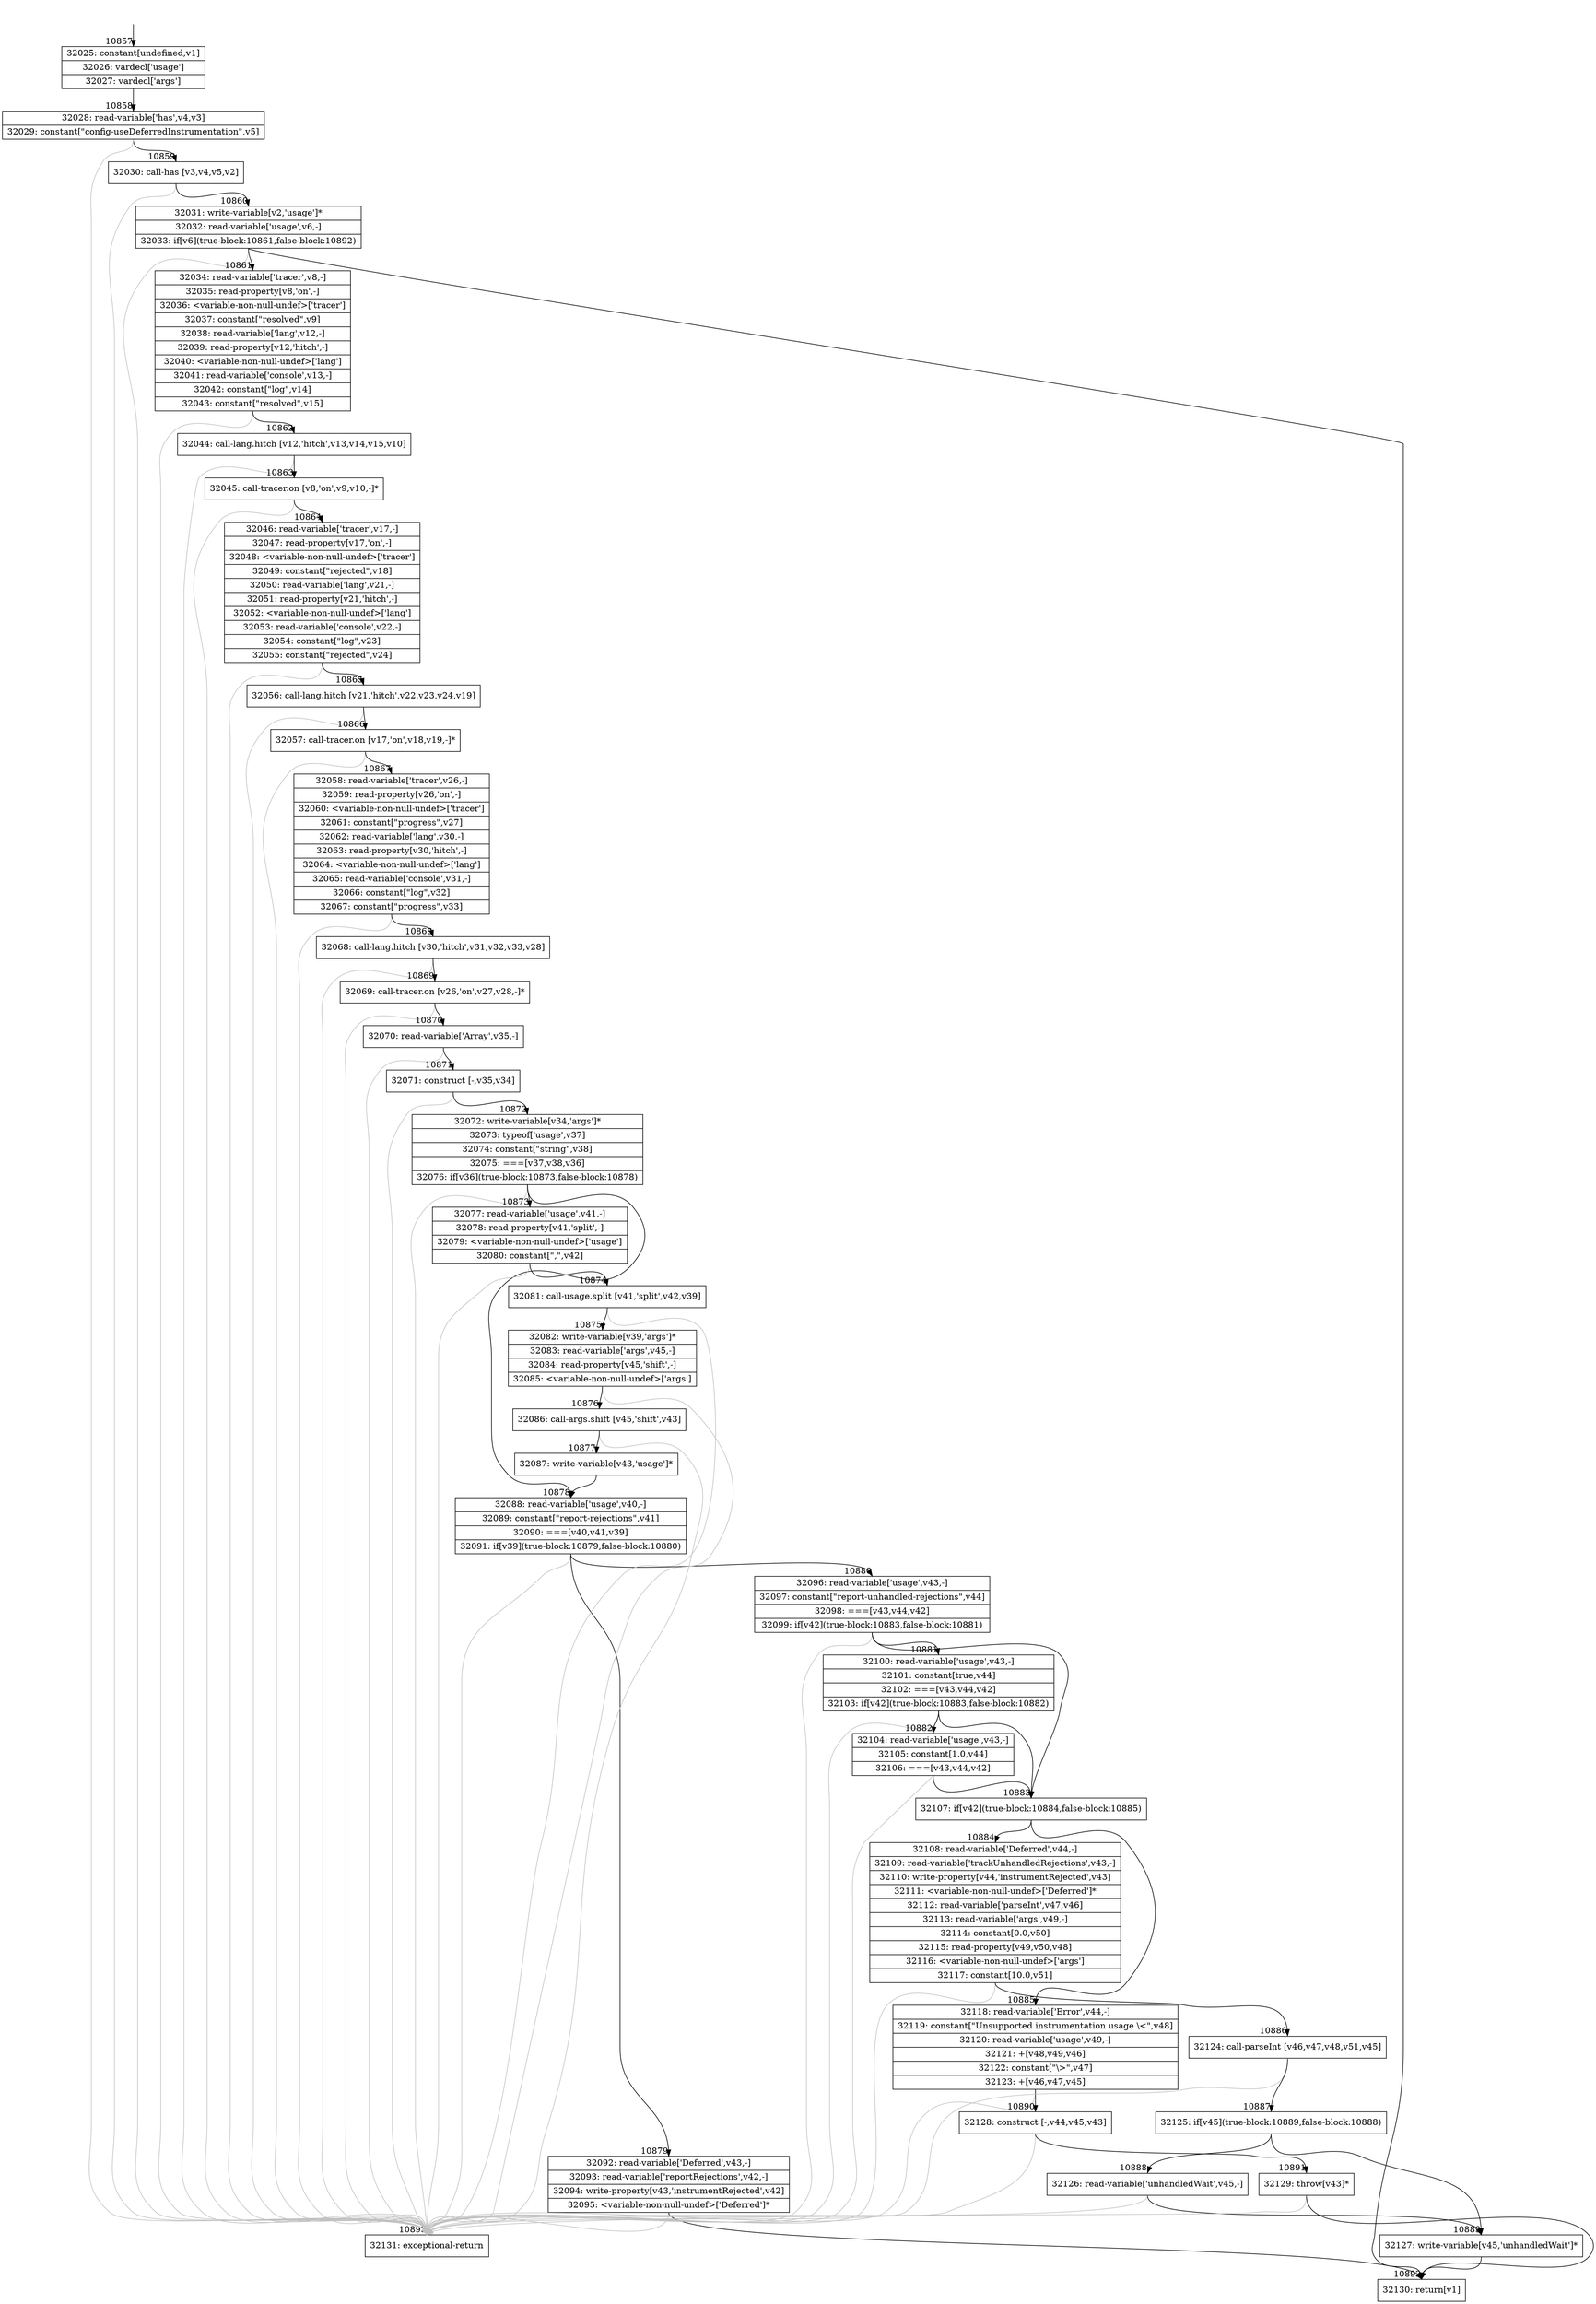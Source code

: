 digraph {
rankdir="TD"
BB_entry796[shape=none,label=""];
BB_entry796 -> BB10857 [tailport=s, headport=n, headlabel="    10857"]
BB10857 [shape=record label="{32025: constant[undefined,v1]|32026: vardecl['usage']|32027: vardecl['args']}" ] 
BB10857 -> BB10858 [tailport=s, headport=n, headlabel="      10858"]
BB10858 [shape=record label="{32028: read-variable['has',v4,v3]|32029: constant[\"config-useDeferredInstrumentation\",v5]}" ] 
BB10858 -> BB10859 [tailport=s, headport=n, headlabel="      10859"]
BB10858 -> BB10893 [tailport=s, headport=n, color=gray, headlabel="      10893"]
BB10859 [shape=record label="{32030: call-has [v3,v4,v5,v2]}" ] 
BB10859 -> BB10860 [tailport=s, headport=n, headlabel="      10860"]
BB10859 -> BB10893 [tailport=s, headport=n, color=gray]
BB10860 [shape=record label="{32031: write-variable[v2,'usage']*|32032: read-variable['usage',v6,-]|32033: if[v6](true-block:10861,false-block:10892)}" ] 
BB10860 -> BB10861 [tailport=s, headport=n, headlabel="      10861"]
BB10860 -> BB10892 [tailport=s, headport=n, headlabel="      10892"]
BB10860 -> BB10893 [tailport=s, headport=n, color=gray]
BB10861 [shape=record label="{32034: read-variable['tracer',v8,-]|32035: read-property[v8,'on',-]|32036: \<variable-non-null-undef\>['tracer']|32037: constant[\"resolved\",v9]|32038: read-variable['lang',v12,-]|32039: read-property[v12,'hitch',-]|32040: \<variable-non-null-undef\>['lang']|32041: read-variable['console',v13,-]|32042: constant[\"log\",v14]|32043: constant[\"resolved\",v15]}" ] 
BB10861 -> BB10862 [tailport=s, headport=n, headlabel="      10862"]
BB10861 -> BB10893 [tailport=s, headport=n, color=gray]
BB10862 [shape=record label="{32044: call-lang.hitch [v12,'hitch',v13,v14,v15,v10]}" ] 
BB10862 -> BB10863 [tailport=s, headport=n, headlabel="      10863"]
BB10862 -> BB10893 [tailport=s, headport=n, color=gray]
BB10863 [shape=record label="{32045: call-tracer.on [v8,'on',v9,v10,-]*}" ] 
BB10863 -> BB10864 [tailport=s, headport=n, headlabel="      10864"]
BB10863 -> BB10893 [tailport=s, headport=n, color=gray]
BB10864 [shape=record label="{32046: read-variable['tracer',v17,-]|32047: read-property[v17,'on',-]|32048: \<variable-non-null-undef\>['tracer']|32049: constant[\"rejected\",v18]|32050: read-variable['lang',v21,-]|32051: read-property[v21,'hitch',-]|32052: \<variable-non-null-undef\>['lang']|32053: read-variable['console',v22,-]|32054: constant[\"log\",v23]|32055: constant[\"rejected\",v24]}" ] 
BB10864 -> BB10865 [tailport=s, headport=n, headlabel="      10865"]
BB10864 -> BB10893 [tailport=s, headport=n, color=gray]
BB10865 [shape=record label="{32056: call-lang.hitch [v21,'hitch',v22,v23,v24,v19]}" ] 
BB10865 -> BB10866 [tailport=s, headport=n, headlabel="      10866"]
BB10865 -> BB10893 [tailport=s, headport=n, color=gray]
BB10866 [shape=record label="{32057: call-tracer.on [v17,'on',v18,v19,-]*}" ] 
BB10866 -> BB10867 [tailport=s, headport=n, headlabel="      10867"]
BB10866 -> BB10893 [tailport=s, headport=n, color=gray]
BB10867 [shape=record label="{32058: read-variable['tracer',v26,-]|32059: read-property[v26,'on',-]|32060: \<variable-non-null-undef\>['tracer']|32061: constant[\"progress\",v27]|32062: read-variable['lang',v30,-]|32063: read-property[v30,'hitch',-]|32064: \<variable-non-null-undef\>['lang']|32065: read-variable['console',v31,-]|32066: constant[\"log\",v32]|32067: constant[\"progress\",v33]}" ] 
BB10867 -> BB10868 [tailport=s, headport=n, headlabel="      10868"]
BB10867 -> BB10893 [tailport=s, headport=n, color=gray]
BB10868 [shape=record label="{32068: call-lang.hitch [v30,'hitch',v31,v32,v33,v28]}" ] 
BB10868 -> BB10869 [tailport=s, headport=n, headlabel="      10869"]
BB10868 -> BB10893 [tailport=s, headport=n, color=gray]
BB10869 [shape=record label="{32069: call-tracer.on [v26,'on',v27,v28,-]*}" ] 
BB10869 -> BB10870 [tailport=s, headport=n, headlabel="      10870"]
BB10869 -> BB10893 [tailport=s, headport=n, color=gray]
BB10870 [shape=record label="{32070: read-variable['Array',v35,-]}" ] 
BB10870 -> BB10871 [tailport=s, headport=n, headlabel="      10871"]
BB10870 -> BB10893 [tailport=s, headport=n, color=gray]
BB10871 [shape=record label="{32071: construct [-,v35,v34]}" ] 
BB10871 -> BB10872 [tailport=s, headport=n, headlabel="      10872"]
BB10871 -> BB10893 [tailport=s, headport=n, color=gray]
BB10872 [shape=record label="{32072: write-variable[v34,'args']*|32073: typeof['usage',v37]|32074: constant[\"string\",v38]|32075: ===[v37,v38,v36]|32076: if[v36](true-block:10873,false-block:10878)}" ] 
BB10872 -> BB10873 [tailport=s, headport=n, headlabel="      10873"]
BB10872 -> BB10878 [tailport=s, headport=n, headlabel="      10878"]
BB10872 -> BB10893 [tailport=s, headport=n, color=gray]
BB10873 [shape=record label="{32077: read-variable['usage',v41,-]|32078: read-property[v41,'split',-]|32079: \<variable-non-null-undef\>['usage']|32080: constant[\",\",v42]}" ] 
BB10873 -> BB10874 [tailport=s, headport=n, headlabel="      10874"]
BB10873 -> BB10893 [tailport=s, headport=n, color=gray]
BB10874 [shape=record label="{32081: call-usage.split [v41,'split',v42,v39]}" ] 
BB10874 -> BB10875 [tailport=s, headport=n, headlabel="      10875"]
BB10874 -> BB10893 [tailport=s, headport=n, color=gray]
BB10875 [shape=record label="{32082: write-variable[v39,'args']*|32083: read-variable['args',v45,-]|32084: read-property[v45,'shift',-]|32085: \<variable-non-null-undef\>['args']}" ] 
BB10875 -> BB10876 [tailport=s, headport=n, headlabel="      10876"]
BB10875 -> BB10893 [tailport=s, headport=n, color=gray]
BB10876 [shape=record label="{32086: call-args.shift [v45,'shift',v43]}" ] 
BB10876 -> BB10877 [tailport=s, headport=n, headlabel="      10877"]
BB10876 -> BB10893 [tailport=s, headport=n, color=gray]
BB10877 [shape=record label="{32087: write-variable[v43,'usage']*}" ] 
BB10877 -> BB10878 [tailport=s, headport=n]
BB10878 [shape=record label="{32088: read-variable['usage',v40,-]|32089: constant[\"report-rejections\",v41]|32090: ===[v40,v41,v39]|32091: if[v39](true-block:10879,false-block:10880)}" ] 
BB10878 -> BB10879 [tailport=s, headport=n, headlabel="      10879"]
BB10878 -> BB10880 [tailport=s, headport=n, headlabel="      10880"]
BB10878 -> BB10893 [tailport=s, headport=n, color=gray]
BB10879 [shape=record label="{32092: read-variable['Deferred',v43,-]|32093: read-variable['reportRejections',v42,-]|32094: write-property[v43,'instrumentRejected',v42]|32095: \<variable-non-null-undef\>['Deferred']*}" ] 
BB10879 -> BB10892 [tailport=s, headport=n]
BB10879 -> BB10893 [tailport=s, headport=n, color=gray]
BB10880 [shape=record label="{32096: read-variable['usage',v43,-]|32097: constant[\"report-unhandled-rejections\",v44]|32098: ===[v43,v44,v42]|32099: if[v42](true-block:10883,false-block:10881)}" ] 
BB10880 -> BB10883 [tailport=s, headport=n, headlabel="      10883"]
BB10880 -> BB10881 [tailport=s, headport=n, headlabel="      10881"]
BB10880 -> BB10893 [tailport=s, headport=n, color=gray]
BB10881 [shape=record label="{32100: read-variable['usage',v43,-]|32101: constant[true,v44]|32102: ===[v43,v44,v42]|32103: if[v42](true-block:10883,false-block:10882)}" ] 
BB10881 -> BB10883 [tailport=s, headport=n]
BB10881 -> BB10882 [tailport=s, headport=n, headlabel="      10882"]
BB10881 -> BB10893 [tailport=s, headport=n, color=gray]
BB10882 [shape=record label="{32104: read-variable['usage',v43,-]|32105: constant[1.0,v44]|32106: ===[v43,v44,v42]}" ] 
BB10882 -> BB10883 [tailport=s, headport=n]
BB10882 -> BB10893 [tailport=s, headport=n, color=gray]
BB10883 [shape=record label="{32107: if[v42](true-block:10884,false-block:10885)}" ] 
BB10883 -> BB10884 [tailport=s, headport=n, headlabel="      10884"]
BB10883 -> BB10885 [tailport=s, headport=n, headlabel="      10885"]
BB10884 [shape=record label="{32108: read-variable['Deferred',v44,-]|32109: read-variable['trackUnhandledRejections',v43,-]|32110: write-property[v44,'instrumentRejected',v43]|32111: \<variable-non-null-undef\>['Deferred']*|32112: read-variable['parseInt',v47,v46]|32113: read-variable['args',v49,-]|32114: constant[0.0,v50]|32115: read-property[v49,v50,v48]|32116: \<variable-non-null-undef\>['args']|32117: constant[10.0,v51]}" ] 
BB10884 -> BB10886 [tailport=s, headport=n, headlabel="      10886"]
BB10884 -> BB10893 [tailport=s, headport=n, color=gray]
BB10885 [shape=record label="{32118: read-variable['Error',v44,-]|32119: constant[\"Unsupported instrumentation usage \\\<\",v48]|32120: read-variable['usage',v49,-]|32121: +[v48,v49,v46]|32122: constant[\"\\\>\",v47]|32123: +[v46,v47,v45]}" ] 
BB10885 -> BB10890 [tailport=s, headport=n, headlabel="      10890"]
BB10885 -> BB10893 [tailport=s, headport=n, color=gray]
BB10886 [shape=record label="{32124: call-parseInt [v46,v47,v48,v51,v45]}" ] 
BB10886 -> BB10887 [tailport=s, headport=n, headlabel="      10887"]
BB10886 -> BB10893 [tailport=s, headport=n, color=gray]
BB10887 [shape=record label="{32125: if[v45](true-block:10889,false-block:10888)}" ] 
BB10887 -> BB10889 [tailport=s, headport=n, headlabel="      10889"]
BB10887 -> BB10888 [tailport=s, headport=n, headlabel="      10888"]
BB10888 [shape=record label="{32126: read-variable['unhandledWait',v45,-]}" ] 
BB10888 -> BB10889 [tailport=s, headport=n]
BB10888 -> BB10893 [tailport=s, headport=n, color=gray]
BB10889 [shape=record label="{32127: write-variable[v45,'unhandledWait']*}" ] 
BB10889 -> BB10892 [tailport=s, headport=n]
BB10890 [shape=record label="{32128: construct [-,v44,v45,v43]}" ] 
BB10890 -> BB10891 [tailport=s, headport=n, headlabel="      10891"]
BB10890 -> BB10893 [tailport=s, headport=n, color=gray]
BB10891 [shape=record label="{32129: throw[v43]*}" ] 
BB10891 -> BB10892 [tailport=s, headport=n]
BB10891 -> BB10893 [tailport=s, headport=n, color=gray]
BB10892 [shape=record label="{32130: return[v1]}" ] 
BB10893 [shape=record label="{32131: exceptional-return}" ] 
//#$~ 15327
}
